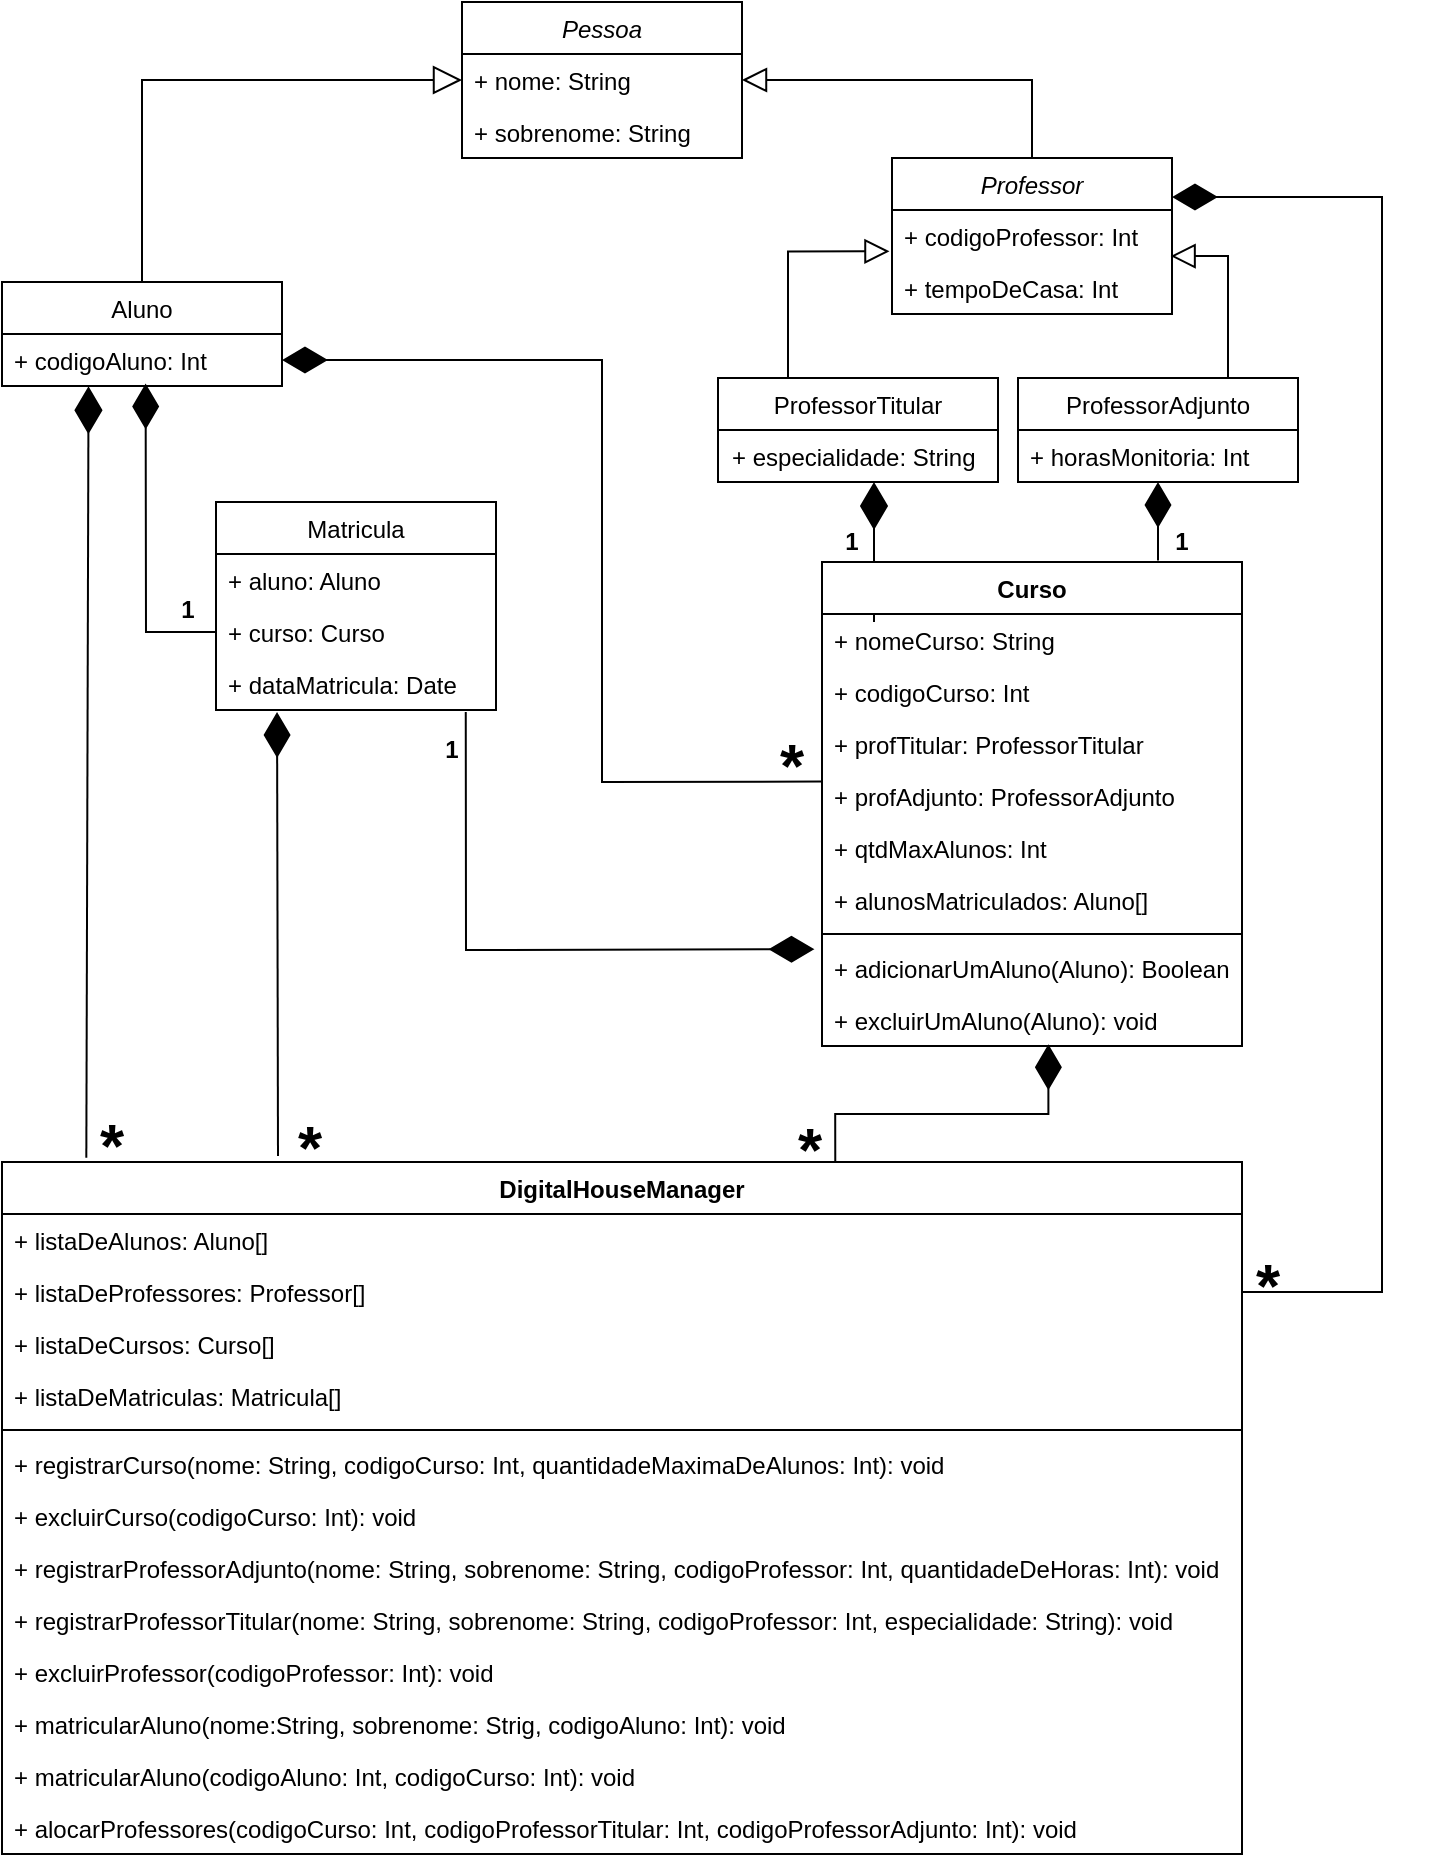 <mxfile version="13.7.1" type="device"><diagram id="b-ZHOtMzxKlRz2HOyadu" name="Page-1"><mxGraphModel dx="1113" dy="721" grid="1" gridSize="10" guides="1" tooltips="1" connect="1" arrows="1" fold="1" page="1" pageScale="1" pageWidth="827" pageHeight="1169" math="0" shadow="0"><root><mxCell id="0"/><mxCell id="1" parent="0"/><mxCell id="OiLxFmmYUbrzqDFASKZl-16" style="edgeStyle=orthogonalEdgeStyle;rounded=0;orthogonalLoop=1;jettySize=auto;html=1;exitX=0.5;exitY=0;exitDx=0;exitDy=0;endArrow=block;endFill=0;endSize=12;" edge="1" parent="1" source="OiLxFmmYUbrzqDFASKZl-5"><mxGeometry relative="1" as="geometry"><mxPoint x="330" y="59" as="targetPoint"/><Array as="points"><mxPoint x="170" y="59"/></Array></mxGeometry></mxCell><mxCell id="OiLxFmmYUbrzqDFASKZl-55" style="rounded=0;orthogonalLoop=1;jettySize=auto;html=1;endArrow=diamondThin;endFill=1;endSize=21;exitX=0.068;exitY=-0.006;exitDx=0;exitDy=0;exitPerimeter=0;entryX=0.309;entryY=1.005;entryDx=0;entryDy=0;entryPerimeter=0;" edge="1" parent="1" source="OiLxFmmYUbrzqDFASKZl-37" target="OiLxFmmYUbrzqDFASKZl-49"><mxGeometry relative="1" as="geometry"><mxPoint x="239" y="280" as="sourcePoint"/><mxPoint x="110" y="213" as="targetPoint"/><Array as="points"/></mxGeometry></mxCell><mxCell id="OiLxFmmYUbrzqDFASKZl-60" style="edgeStyle=none;rounded=0;orthogonalLoop=1;jettySize=auto;html=1;exitX=0.124;exitY=-0.003;exitDx=0;exitDy=0;endArrow=diamondThin;endFill=1;endSize=21;exitPerimeter=0;" edge="1" parent="1" source="OiLxFmmYUbrzqDFASKZl-21"><mxGeometry relative="1" as="geometry"><mxPoint x="536" y="260" as="targetPoint"/><Array as="points"><mxPoint x="536" y="330"/></Array></mxGeometry></mxCell><mxCell id="OiLxFmmYUbrzqDFASKZl-69" style="edgeStyle=orthogonalEdgeStyle;rounded=0;orthogonalLoop=1;jettySize=auto;html=1;exitX=0.672;exitY=0.002;exitDx=0;exitDy=0;entryX=0.539;entryY=0.967;entryDx=0;entryDy=0;entryPerimeter=0;endArrow=diamondThin;endFill=1;endSize=20;exitPerimeter=0;" edge="1" parent="1" source="OiLxFmmYUbrzqDFASKZl-37" target="OiLxFmmYUbrzqDFASKZl-32"><mxGeometry relative="1" as="geometry"><Array as="points"/></mxGeometry></mxCell><mxCell id="OiLxFmmYUbrzqDFASKZl-71" style="edgeStyle=none;rounded=0;orthogonalLoop=1;jettySize=auto;html=1;entryX=0.218;entryY=1.038;entryDx=0;entryDy=0;entryPerimeter=0;endArrow=diamondThin;endFill=1;endSize=20;" edge="1" parent="1" target="OiLxFmmYUbrzqDFASKZl-36"><mxGeometry relative="1" as="geometry"><mxPoint x="238" y="597" as="sourcePoint"/></mxGeometry></mxCell><mxCell id="OiLxFmmYUbrzqDFASKZl-70" style="edgeStyle=none;rounded=0;orthogonalLoop=1;jettySize=auto;html=1;exitX=0;exitY=0.5;exitDx=0;exitDy=0;entryX=0.513;entryY=0.951;entryDx=0;entryDy=0;entryPerimeter=0;endArrow=diamondThin;endFill=1;endSize=20;" edge="1" parent="1" source="OiLxFmmYUbrzqDFASKZl-35" target="OiLxFmmYUbrzqDFASKZl-49"><mxGeometry relative="1" as="geometry"><Array as="points"><mxPoint x="172" y="335"/></Array></mxGeometry></mxCell><mxCell id="OiLxFmmYUbrzqDFASKZl-72" style="edgeStyle=none;rounded=0;orthogonalLoop=1;jettySize=auto;html=1;exitX=0.892;exitY=1.038;exitDx=0;exitDy=0;entryX=-0.018;entryY=0.137;entryDx=0;entryDy=0;endArrow=diamondThin;endFill=1;endSize=20;exitPerimeter=0;entryPerimeter=0;" edge="1" parent="1" source="OiLxFmmYUbrzqDFASKZl-36" target="OiLxFmmYUbrzqDFASKZl-24"><mxGeometry relative="1" as="geometry"><Array as="points"><mxPoint x="332" y="494"/></Array></mxGeometry></mxCell><mxCell id="OiLxFmmYUbrzqDFASKZl-78" style="edgeStyle=none;rounded=0;orthogonalLoop=1;jettySize=auto;html=1;exitX=-0.002;exitY=0.222;exitDx=0;exitDy=0;entryX=1;entryY=0.75;entryDx=0;entryDy=0;endArrow=diamondThin;endFill=1;endSize=20;exitPerimeter=0;" edge="1" parent="1" source="OiLxFmmYUbrzqDFASKZl-28" target="OiLxFmmYUbrzqDFASKZl-5"><mxGeometry relative="1" as="geometry"><Array as="points"><mxPoint x="400" y="410"/><mxPoint x="400" y="350"/><mxPoint x="400" y="199"/></Array></mxGeometry></mxCell><mxCell id="OiLxFmmYUbrzqDFASKZl-33" value="Matricula" style="swimlane;fontStyle=0;childLayout=stackLayout;horizontal=1;startSize=26;fillColor=none;horizontalStack=0;resizeParent=1;resizeParentMax=0;resizeLast=0;collapsible=1;marginBottom=0;" vertex="1" parent="1"><mxGeometry x="207" y="270" width="140" height="104" as="geometry"/></mxCell><mxCell id="OiLxFmmYUbrzqDFASKZl-34" value="+ aluno: Aluno" style="text;strokeColor=none;fillColor=none;align=left;verticalAlign=top;spacingLeft=4;spacingRight=4;overflow=hidden;rotatable=0;points=[[0,0.5],[1,0.5]];portConstraint=eastwest;" vertex="1" parent="OiLxFmmYUbrzqDFASKZl-33"><mxGeometry y="26" width="140" height="26" as="geometry"/></mxCell><mxCell id="OiLxFmmYUbrzqDFASKZl-35" value="+ curso: Curso" style="text;strokeColor=none;fillColor=none;align=left;verticalAlign=top;spacingLeft=4;spacingRight=4;overflow=hidden;rotatable=0;points=[[0,0.5],[1,0.5]];portConstraint=eastwest;" vertex="1" parent="OiLxFmmYUbrzqDFASKZl-33"><mxGeometry y="52" width="140" height="26" as="geometry"/></mxCell><mxCell id="OiLxFmmYUbrzqDFASKZl-36" value="+ dataMatricula: Date" style="text;strokeColor=none;fillColor=none;align=left;verticalAlign=top;spacingLeft=4;spacingRight=4;overflow=hidden;rotatable=0;points=[[0,0.5],[1,0.5]];portConstraint=eastwest;" vertex="1" parent="OiLxFmmYUbrzqDFASKZl-33"><mxGeometry y="78" width="140" height="26" as="geometry"/></mxCell><mxCell id="OiLxFmmYUbrzqDFASKZl-81" style="edgeStyle=none;rounded=0;orthogonalLoop=1;jettySize=auto;html=1;exitX=0.8;exitY=-0.003;exitDx=0;exitDy=0;endArrow=diamondThin;endFill=1;endSize=20;exitPerimeter=0;" edge="1" parent="1" source="OiLxFmmYUbrzqDFASKZl-21" target="OiLxFmmYUbrzqDFASKZl-11"><mxGeometry relative="1" as="geometry"/></mxCell><mxCell id="OiLxFmmYUbrzqDFASKZl-15" value="+ especialidade: String" style="text;strokeColor=none;fillColor=none;align=left;verticalAlign=top;spacingLeft=4;spacingRight=4;overflow=hidden;rotatable=0;points=[[0,0.5],[1,0.5]];portConstraint=eastwest;" vertex="1" parent="1"><mxGeometry x="459" y="234" width="140" height="26" as="geometry"/></mxCell><mxCell id="OiLxFmmYUbrzqDFASKZl-87" style="edgeStyle=orthogonalEdgeStyle;rounded=0;orthogonalLoop=1;jettySize=auto;html=1;exitX=0.25;exitY=0;exitDx=0;exitDy=0;entryX=-0.009;entryY=0.795;entryDx=0;entryDy=0;entryPerimeter=0;endArrow=block;endFill=0;endSize=10;" edge="1" parent="1" source="OiLxFmmYUbrzqDFASKZl-14" target="OiLxFmmYUbrzqDFASKZl-50"><mxGeometry relative="1" as="geometry"/></mxCell><mxCell id="OiLxFmmYUbrzqDFASKZl-14" value="ProfessorTitular" style="swimlane;fontStyle=0;childLayout=stackLayout;horizontal=1;startSize=26;fillColor=none;horizontalStack=0;resizeParent=1;resizeParentMax=0;resizeLast=0;collapsible=1;marginBottom=0;" vertex="1" parent="1"><mxGeometry x="458" y="208" width="140" height="52" as="geometry"/></mxCell><mxCell id="OiLxFmmYUbrzqDFASKZl-85" style="edgeStyle=orthogonalEdgeStyle;rounded=0;orthogonalLoop=1;jettySize=auto;html=1;exitX=0.75;exitY=0;exitDx=0;exitDy=0;entryX=0.995;entryY=0.886;entryDx=0;entryDy=0;entryPerimeter=0;endArrow=block;endFill=0;endSize=10;" edge="1" parent="1" source="OiLxFmmYUbrzqDFASKZl-10" target="OiLxFmmYUbrzqDFASKZl-50"><mxGeometry relative="1" as="geometry"/></mxCell><mxCell id="OiLxFmmYUbrzqDFASKZl-10" value="ProfessorAdjunto" style="swimlane;fontStyle=0;childLayout=stackLayout;horizontal=1;startSize=26;fillColor=none;horizontalStack=0;resizeParent=1;resizeParentMax=0;resizeLast=0;collapsible=1;marginBottom=0;" vertex="1" parent="1"><mxGeometry x="608" y="208" width="140" height="52" as="geometry"/></mxCell><mxCell id="OiLxFmmYUbrzqDFASKZl-11" value="+ horasMonitoria: Int" style="text;strokeColor=none;fillColor=none;align=left;verticalAlign=top;spacingLeft=4;spacingRight=4;overflow=hidden;rotatable=0;points=[[0,0.5],[1,0.5]];portConstraint=eastwest;" vertex="1" parent="OiLxFmmYUbrzqDFASKZl-10"><mxGeometry y="26" width="140" height="26" as="geometry"/></mxCell><mxCell id="OiLxFmmYUbrzqDFASKZl-21" value="Curso" style="swimlane;fontStyle=1;align=center;verticalAlign=top;childLayout=stackLayout;horizontal=1;startSize=26;horizontalStack=0;resizeParent=1;resizeParentMax=0;resizeLast=0;collapsible=1;marginBottom=0;" vertex="1" parent="1"><mxGeometry x="510" y="300" width="210" height="242" as="geometry"/></mxCell><mxCell id="OiLxFmmYUbrzqDFASKZl-22" value="+ nomeCurso: String" style="text;strokeColor=none;fillColor=none;align=left;verticalAlign=top;spacingLeft=4;spacingRight=4;overflow=hidden;rotatable=0;points=[[0,0.5],[1,0.5]];portConstraint=eastwest;" vertex="1" parent="OiLxFmmYUbrzqDFASKZl-21"><mxGeometry y="26" width="210" height="26" as="geometry"/></mxCell><mxCell id="OiLxFmmYUbrzqDFASKZl-26" value="+ codigoCurso: Int" style="text;strokeColor=none;fillColor=none;align=left;verticalAlign=top;spacingLeft=4;spacingRight=4;overflow=hidden;rotatable=0;points=[[0,0.5],[1,0.5]];portConstraint=eastwest;" vertex="1" parent="OiLxFmmYUbrzqDFASKZl-21"><mxGeometry y="52" width="210" height="26" as="geometry"/></mxCell><mxCell id="OiLxFmmYUbrzqDFASKZl-27" value="+ profTitular: ProfessorTitular" style="text;strokeColor=none;fillColor=none;align=left;verticalAlign=top;spacingLeft=4;spacingRight=4;overflow=hidden;rotatable=0;points=[[0,0.5],[1,0.5]];portConstraint=eastwest;" vertex="1" parent="OiLxFmmYUbrzqDFASKZl-21"><mxGeometry y="78" width="210" height="26" as="geometry"/></mxCell><mxCell id="OiLxFmmYUbrzqDFASKZl-28" value="+ profAdjunto: ProfessorAdjunto" style="text;strokeColor=none;fillColor=none;align=left;verticalAlign=top;spacingLeft=4;spacingRight=4;overflow=hidden;rotatable=0;points=[[0,0.5],[1,0.5]];portConstraint=eastwest;" vertex="1" parent="OiLxFmmYUbrzqDFASKZl-21"><mxGeometry y="104" width="210" height="26" as="geometry"/></mxCell><mxCell id="OiLxFmmYUbrzqDFASKZl-29" value="+ qtdMaxAlunos: Int" style="text;strokeColor=none;fillColor=none;align=left;verticalAlign=top;spacingLeft=4;spacingRight=4;overflow=hidden;rotatable=0;points=[[0,0.5],[1,0.5]];portConstraint=eastwest;" vertex="1" parent="OiLxFmmYUbrzqDFASKZl-21"><mxGeometry y="130" width="210" height="26" as="geometry"/></mxCell><mxCell id="OiLxFmmYUbrzqDFASKZl-31" value="+ alunosMatriculados: Aluno[]" style="text;strokeColor=none;fillColor=none;align=left;verticalAlign=top;spacingLeft=4;spacingRight=4;overflow=hidden;rotatable=0;points=[[0,0.5],[1,0.5]];portConstraint=eastwest;" vertex="1" parent="OiLxFmmYUbrzqDFASKZl-21"><mxGeometry y="156" width="210" height="26" as="geometry"/></mxCell><mxCell id="OiLxFmmYUbrzqDFASKZl-23" value="" style="line;strokeWidth=1;fillColor=none;align=left;verticalAlign=middle;spacingTop=-1;spacingLeft=3;spacingRight=3;rotatable=0;labelPosition=right;points=[];portConstraint=eastwest;" vertex="1" parent="OiLxFmmYUbrzqDFASKZl-21"><mxGeometry y="182" width="210" height="8" as="geometry"/></mxCell><mxCell id="OiLxFmmYUbrzqDFASKZl-24" value="+ adicionarUmAluno(Aluno): Boolean" style="text;strokeColor=none;fillColor=none;align=left;verticalAlign=top;spacingLeft=4;spacingRight=4;overflow=hidden;rotatable=0;points=[[0,0.5],[1,0.5]];portConstraint=eastwest;" vertex="1" parent="OiLxFmmYUbrzqDFASKZl-21"><mxGeometry y="190" width="210" height="26" as="geometry"/></mxCell><mxCell id="OiLxFmmYUbrzqDFASKZl-32" value="+ excluirUmAluno(Aluno): void" style="text;strokeColor=none;fillColor=none;align=left;verticalAlign=top;spacingLeft=4;spacingRight=4;overflow=hidden;rotatable=0;points=[[0,0.5],[1,0.5]];portConstraint=eastwest;" vertex="1" parent="OiLxFmmYUbrzqDFASKZl-21"><mxGeometry y="216" width="210" height="26" as="geometry"/></mxCell><mxCell id="OiLxFmmYUbrzqDFASKZl-37" value="DigitalHouseManager" style="swimlane;fontStyle=1;align=center;verticalAlign=top;childLayout=stackLayout;horizontal=1;startSize=26;horizontalStack=0;resizeParent=1;resizeParentMax=0;resizeLast=0;collapsible=1;marginBottom=0;" vertex="1" parent="1"><mxGeometry x="100" y="600" width="620" height="346" as="geometry"/></mxCell><mxCell id="OiLxFmmYUbrzqDFASKZl-38" value="+ listaDeAlunos: Aluno[]" style="text;strokeColor=none;fillColor=none;align=left;verticalAlign=top;spacingLeft=4;spacingRight=4;overflow=hidden;rotatable=0;points=[[0,0.5],[1,0.5]];portConstraint=eastwest;" vertex="1" parent="OiLxFmmYUbrzqDFASKZl-37"><mxGeometry y="26" width="620" height="26" as="geometry"/></mxCell><mxCell id="OiLxFmmYUbrzqDFASKZl-39" value="+ listaDeProfessores: Professor[]" style="text;strokeColor=none;fillColor=none;align=left;verticalAlign=top;spacingLeft=4;spacingRight=4;overflow=hidden;rotatable=0;points=[[0,0.5],[1,0.5]];portConstraint=eastwest;" vertex="1" parent="OiLxFmmYUbrzqDFASKZl-37"><mxGeometry y="52" width="620" height="26" as="geometry"/></mxCell><mxCell id="OiLxFmmYUbrzqDFASKZl-40" value="+ listaDeCursos: Curso[]" style="text;strokeColor=none;fillColor=none;align=left;verticalAlign=top;spacingLeft=4;spacingRight=4;overflow=hidden;rotatable=0;points=[[0,0.5],[1,0.5]];portConstraint=eastwest;" vertex="1" parent="OiLxFmmYUbrzqDFASKZl-37"><mxGeometry y="78" width="620" height="26" as="geometry"/></mxCell><mxCell id="OiLxFmmYUbrzqDFASKZl-41" value="+ listaDeMatriculas: Matricula[]" style="text;strokeColor=none;fillColor=none;align=left;verticalAlign=top;spacingLeft=4;spacingRight=4;overflow=hidden;rotatable=0;points=[[0,0.5],[1,0.5]];portConstraint=eastwest;" vertex="1" parent="OiLxFmmYUbrzqDFASKZl-37"><mxGeometry y="104" width="620" height="26" as="geometry"/></mxCell><mxCell id="OiLxFmmYUbrzqDFASKZl-44" value="" style="line;strokeWidth=1;fillColor=none;align=left;verticalAlign=middle;spacingTop=-1;spacingLeft=3;spacingRight=3;rotatable=0;labelPosition=right;points=[];portConstraint=eastwest;" vertex="1" parent="OiLxFmmYUbrzqDFASKZl-37"><mxGeometry y="130" width="620" height="8" as="geometry"/></mxCell><mxCell id="OiLxFmmYUbrzqDFASKZl-42" value="+ registrarCurso(nome: String, codigoCurso: Int, quantidadeMaximaDeAlunos: Int): void " style="text;strokeColor=none;fillColor=none;align=left;verticalAlign=top;spacingLeft=4;spacingRight=4;overflow=hidden;rotatable=0;points=[[0,0.5],[1,0.5]];portConstraint=eastwest;" vertex="1" parent="OiLxFmmYUbrzqDFASKZl-37"><mxGeometry y="138" width="620" height="26" as="geometry"/></mxCell><mxCell id="OiLxFmmYUbrzqDFASKZl-43" value="+ excluirCurso(codigoCurso: Int): void" style="text;strokeColor=none;fillColor=none;align=left;verticalAlign=top;spacingLeft=4;spacingRight=4;overflow=hidden;rotatable=0;points=[[0,0.5],[1,0.5]];portConstraint=eastwest;" vertex="1" parent="OiLxFmmYUbrzqDFASKZl-37"><mxGeometry y="164" width="620" height="26" as="geometry"/></mxCell><mxCell id="OiLxFmmYUbrzqDFASKZl-45" value="+ registrarProfessorAdjunto(nome: String, sobrenome: String, codigoProfessor: Int, quantidadeDeHoras: Int): void" style="text;strokeColor=none;fillColor=none;align=left;verticalAlign=top;spacingLeft=4;spacingRight=4;overflow=hidden;rotatable=0;points=[[0,0.5],[1,0.5]];portConstraint=eastwest;" vertex="1" parent="OiLxFmmYUbrzqDFASKZl-37"><mxGeometry y="190" width="620" height="26" as="geometry"/></mxCell><mxCell id="OiLxFmmYUbrzqDFASKZl-48" value="+ registrarProfessorTitular(nome: String, sobrenome: String, codigoProfessor: Int, especialidade: String): void" style="text;strokeColor=none;fillColor=none;align=left;verticalAlign=top;spacingLeft=4;spacingRight=4;overflow=hidden;rotatable=0;points=[[0,0.5],[1,0.5]];portConstraint=eastwest;" vertex="1" parent="OiLxFmmYUbrzqDFASKZl-37"><mxGeometry y="216" width="620" height="26" as="geometry"/></mxCell><mxCell id="OiLxFmmYUbrzqDFASKZl-46" value="+ excluirProfessor(codigoProfessor: Int): void" style="text;strokeColor=none;fillColor=none;align=left;verticalAlign=top;spacingLeft=4;spacingRight=4;overflow=hidden;rotatable=0;points=[[0,0.5],[1,0.5]];portConstraint=eastwest;" vertex="1" parent="OiLxFmmYUbrzqDFASKZl-37"><mxGeometry y="242" width="620" height="26" as="geometry"/></mxCell><mxCell id="OiLxFmmYUbrzqDFASKZl-51" value="+ matricularAluno(nome:String, sobrenome: Strig, codigoAluno: Int): void" style="text;strokeColor=none;fillColor=none;align=left;verticalAlign=top;spacingLeft=4;spacingRight=4;overflow=hidden;rotatable=0;points=[[0,0.5],[1,0.5]];portConstraint=eastwest;" vertex="1" parent="OiLxFmmYUbrzqDFASKZl-37"><mxGeometry y="268" width="620" height="26" as="geometry"/></mxCell><mxCell id="OiLxFmmYUbrzqDFASKZl-52" value="+ matricularAluno(codigoAluno: Int, codigoCurso: Int): void" style="text;strokeColor=none;fillColor=none;align=left;verticalAlign=top;spacingLeft=4;spacingRight=4;overflow=hidden;rotatable=0;points=[[0,0.5],[1,0.5]];portConstraint=eastwest;" vertex="1" parent="OiLxFmmYUbrzqDFASKZl-37"><mxGeometry y="294" width="620" height="26" as="geometry"/></mxCell><mxCell id="OiLxFmmYUbrzqDFASKZl-53" value="+ alocarProfessores(codigoCurso: Int, codigoProfessorTitular: Int, codigoProfessorAdjunto: Int): void" style="text;strokeColor=none;fillColor=none;align=left;verticalAlign=top;spacingLeft=4;spacingRight=4;overflow=hidden;rotatable=0;points=[[0,0.5],[1,0.5]];portConstraint=eastwest;" vertex="1" parent="OiLxFmmYUbrzqDFASKZl-37"><mxGeometry y="320" width="620" height="26" as="geometry"/></mxCell><mxCell id="OiLxFmmYUbrzqDFASKZl-5" value="Aluno" style="swimlane;fontStyle=0;childLayout=stackLayout;horizontal=1;startSize=26;fillColor=none;horizontalStack=0;resizeParent=1;resizeParentMax=0;resizeLast=0;collapsible=1;marginBottom=0;" vertex="1" parent="1"><mxGeometry x="100" y="160" width="140" height="52" as="geometry"/></mxCell><mxCell id="OiLxFmmYUbrzqDFASKZl-49" value="+ codigoAluno: Int" style="text;strokeColor=none;fillColor=none;align=left;verticalAlign=top;spacingLeft=4;spacingRight=4;overflow=hidden;rotatable=0;points=[[0,0.5],[1,0.5]];portConstraint=eastwest;" vertex="1" parent="OiLxFmmYUbrzqDFASKZl-5"><mxGeometry y="26" width="140" height="26" as="geometry"/></mxCell><mxCell id="OiLxFmmYUbrzqDFASKZl-1" value="Pessoa" style="swimlane;fontStyle=2;childLayout=stackLayout;horizontal=1;startSize=26;fillColor=none;horizontalStack=0;resizeParent=1;resizeParentMax=0;resizeLast=0;collapsible=1;marginBottom=0;" vertex="1" parent="1"><mxGeometry x="330" y="20" width="140" height="78" as="geometry"/></mxCell><mxCell id="OiLxFmmYUbrzqDFASKZl-2" value="+ nome: String" style="text;strokeColor=none;fillColor=none;align=left;verticalAlign=top;spacingLeft=4;spacingRight=4;overflow=hidden;rotatable=0;points=[[0,0.5],[1,0.5]];portConstraint=eastwest;" vertex="1" parent="OiLxFmmYUbrzqDFASKZl-1"><mxGeometry y="26" width="140" height="26" as="geometry"/></mxCell><mxCell id="OiLxFmmYUbrzqDFASKZl-3" value="+ sobrenome: String" style="text;strokeColor=none;fillColor=none;align=left;verticalAlign=top;spacingLeft=4;spacingRight=4;overflow=hidden;rotatable=0;points=[[0,0.5],[1,0.5]];portConstraint=eastwest;" vertex="1" parent="OiLxFmmYUbrzqDFASKZl-1"><mxGeometry y="52" width="140" height="26" as="geometry"/></mxCell><mxCell id="OiLxFmmYUbrzqDFASKZl-83" style="edgeStyle=orthogonalEdgeStyle;rounded=0;orthogonalLoop=1;jettySize=auto;html=1;exitX=0.5;exitY=0;exitDx=0;exitDy=0;entryX=1;entryY=0.5;entryDx=0;entryDy=0;endArrow=block;endFill=0;endSize=10;" edge="1" parent="1" source="OiLxFmmYUbrzqDFASKZl-9" target="OiLxFmmYUbrzqDFASKZl-2"><mxGeometry relative="1" as="geometry"/></mxCell><mxCell id="OiLxFmmYUbrzqDFASKZl-9" value="Professor" style="swimlane;fontStyle=2;childLayout=stackLayout;horizontal=1;startSize=26;fillColor=none;horizontalStack=0;resizeParent=1;resizeParentMax=0;resizeLast=0;collapsible=1;marginBottom=0;" vertex="1" parent="1"><mxGeometry x="545" y="98" width="140" height="78" as="geometry"/></mxCell><mxCell id="OiLxFmmYUbrzqDFASKZl-50" value="+ codigoProfessor: Int" style="text;strokeColor=none;fillColor=none;align=left;verticalAlign=top;spacingLeft=4;spacingRight=4;overflow=hidden;rotatable=0;points=[[0,0.5],[1,0.5]];portConstraint=eastwest;" vertex="1" parent="OiLxFmmYUbrzqDFASKZl-9"><mxGeometry y="26" width="140" height="26" as="geometry"/></mxCell><mxCell id="OiLxFmmYUbrzqDFASKZl-54" value="+ tempoDeCasa: Int" style="text;strokeColor=none;fillColor=none;align=left;verticalAlign=top;spacingLeft=4;spacingRight=4;overflow=hidden;rotatable=0;points=[[0,0.5],[1,0.5]];portConstraint=eastwest;" vertex="1" parent="OiLxFmmYUbrzqDFASKZl-9"><mxGeometry y="52" width="140" height="26" as="geometry"/></mxCell><mxCell id="OiLxFmmYUbrzqDFASKZl-84" style="edgeStyle=orthogonalEdgeStyle;rounded=0;orthogonalLoop=1;jettySize=auto;html=1;exitX=1;exitY=0.5;exitDx=0;exitDy=0;entryX=1;entryY=0.25;entryDx=0;entryDy=0;endArrow=diamondThin;endFill=1;endSize=20;" edge="1" parent="1" source="OiLxFmmYUbrzqDFASKZl-39" target="OiLxFmmYUbrzqDFASKZl-9"><mxGeometry relative="1" as="geometry"><Array as="points"><mxPoint x="790" y="665"/><mxPoint x="790" y="118"/></Array></mxGeometry></mxCell><mxCell id="OiLxFmmYUbrzqDFASKZl-88" value="*" style="text;align=center;fontStyle=1;verticalAlign=middle;spacingLeft=3;spacingRight=3;strokeColor=none;rotatable=0;points=[[0,0.5],[1,0.5]];portConstraint=eastwest;fontSize=31;" vertex="1" parent="1"><mxGeometry x="115" y="575" width="80" height="26" as="geometry"/></mxCell><mxCell id="OiLxFmmYUbrzqDFASKZl-89" value="*" style="text;align=center;fontStyle=1;verticalAlign=middle;spacingLeft=3;spacingRight=3;strokeColor=none;rotatable=0;points=[[0,0.5],[1,0.5]];portConstraint=eastwest;fontSize=31;" vertex="1" parent="1"><mxGeometry x="214" y="576" width="80" height="26" as="geometry"/></mxCell><mxCell id="OiLxFmmYUbrzqDFASKZl-90" value="1" style="text;align=center;fontStyle=1;verticalAlign=middle;spacingLeft=3;spacingRight=3;strokeColor=none;rotatable=0;points=[[0,0.5],[1,0.5]];portConstraint=eastwest;fontSize=12;" vertex="1" parent="1"><mxGeometry x="285" y="380" width="80" height="26" as="geometry"/></mxCell><mxCell id="OiLxFmmYUbrzqDFASKZl-91" value="*" style="text;align=center;fontStyle=1;verticalAlign=middle;spacingLeft=3;spacingRight=3;strokeColor=none;rotatable=0;points=[[0,0.5],[1,0.5]];portConstraint=eastwest;fontSize=31;" vertex="1" parent="1"><mxGeometry x="464" y="577" width="80" height="26" as="geometry"/></mxCell><mxCell id="OiLxFmmYUbrzqDFASKZl-92" value="*" style="text;align=center;fontStyle=1;verticalAlign=middle;spacingLeft=3;spacingRight=3;strokeColor=none;rotatable=0;points=[[0,0.5],[1,0.5]];portConstraint=eastwest;fontSize=31;" vertex="1" parent="1"><mxGeometry x="455" y="385" width="80" height="26" as="geometry"/></mxCell><mxCell id="OiLxFmmYUbrzqDFASKZl-93" value="1" style="text;align=center;fontStyle=1;verticalAlign=middle;spacingLeft=3;spacingRight=3;strokeColor=none;rotatable=0;points=[[0,0.5],[1,0.5]];portConstraint=eastwest;fontSize=12;" vertex="1" parent="1"><mxGeometry x="485" y="276" width="80" height="26" as="geometry"/></mxCell><mxCell id="OiLxFmmYUbrzqDFASKZl-94" value="1" style="text;align=center;fontStyle=1;verticalAlign=middle;spacingLeft=3;spacingRight=3;strokeColor=none;rotatable=0;points=[[0,0.5],[1,0.5]];portConstraint=eastwest;fontSize=12;" vertex="1" parent="1"><mxGeometry x="650" y="276" width="80" height="26" as="geometry"/></mxCell><mxCell id="OiLxFmmYUbrzqDFASKZl-95" value="*" style="text;align=center;fontStyle=1;verticalAlign=middle;spacingLeft=3;spacingRight=3;strokeColor=none;rotatable=0;points=[[0,0.5],[1,0.5]];portConstraint=eastwest;fontSize=31;" vertex="1" parent="1"><mxGeometry x="693" y="645" width="80" height="26" as="geometry"/></mxCell><mxCell id="OiLxFmmYUbrzqDFASKZl-96" value="1" style="text;align=center;fontStyle=1;verticalAlign=middle;spacingLeft=3;spacingRight=3;strokeColor=none;rotatable=0;points=[[0,0.5],[1,0.5]];portConstraint=eastwest;fontSize=12;" vertex="1" parent="1"><mxGeometry x="153" y="310" width="80" height="26" as="geometry"/></mxCell></root></mxGraphModel></diagram></mxfile>